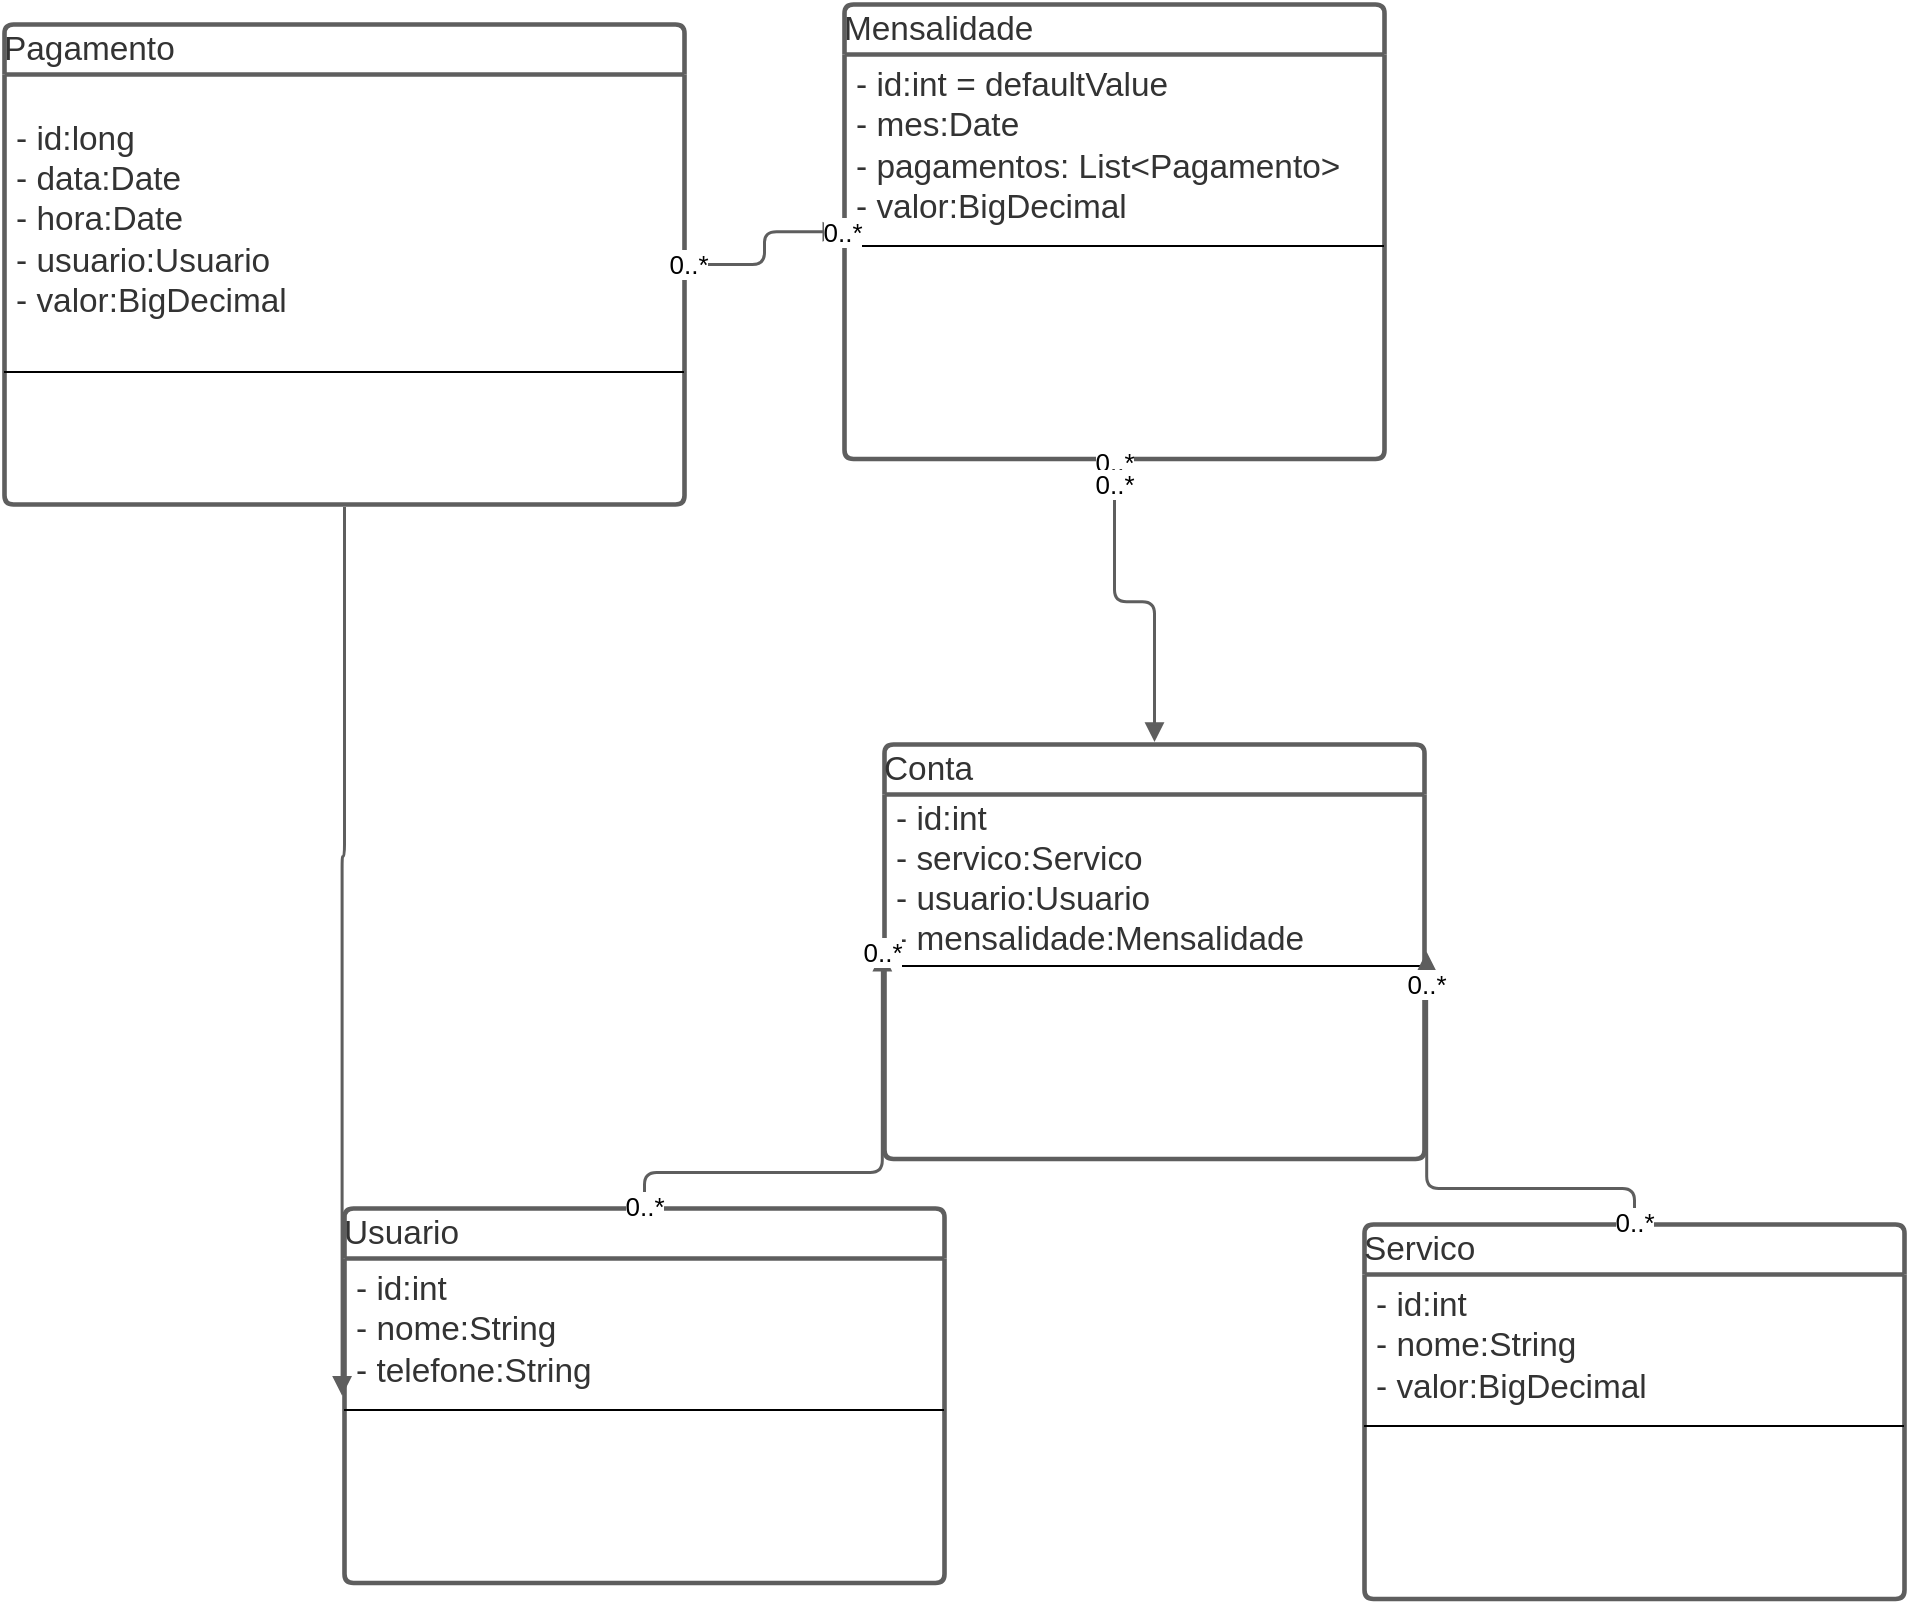 <mxfile version="14.4.6" type="github">
  <diagram id="C5RBs43oDa-KdzZeNtuy" name="Page-1">
    <mxGraphModel dx="1618" dy="2417" grid="1" gridSize="10" guides="1" tooltips="1" connect="1" arrows="1" fold="1" page="1" pageScale="1" pageWidth="827" pageHeight="1169" math="0" shadow="0">
      <root>
        <mxCell id="WIyWlLk6GJQsqaUBKTNV-0" />
        <mxCell id="WIyWlLk6GJQsqaUBKTNV-1" parent="WIyWlLk6GJQsqaUBKTNV-0" />
        <UserObject label="" lucidchartObjectId="m~5buMDPWhfM" id="6CLfu5O3llIRonwA3SgG-70">
          <mxCell style="html=1;overflow=block;blockSpacing=1;whiteSpace=wrap;strokeColor=none;fillColor=none;whiteSpace=wrap;fontSize=13;spacing=0;strokeOpacity=100;rounded=1;absoluteArcSize=1;arcSize=9;strokeWidth=2.3;" vertex="1" parent="WIyWlLk6GJQsqaUBKTNV-1">
            <mxGeometry x="856" width="180" height="45" as="geometry" />
          </mxCell>
        </UserObject>
        <mxCell id="6CLfu5O3llIRonwA3SgG-71" value="Conta" style="html=1;overflow=block;blockSpacing=1;whiteSpace=wrap;swimlane;childLayout=stackLayout;horizontal=1;horizontalStack=0;resizeParent=1;resizeParentMax=0;resizeLast=0;collapsible=0;fontStyle=0;marginBottom=0;swimlaneFillColor=#ffffff;startSize=25;whiteSpace=wrap;fontSize=16.7;fontColor=#333333;whiteSpace=wrap;align=left;spacing=0;strokeColor=#5e5e5e;strokeOpacity=100;rounded=1;absoluteArcSize=1;arcSize=9;strokeWidth=2.3;" vertex="1" parent="WIyWlLk6GJQsqaUBKTNV-1">
          <mxGeometry x="580" y="300" width="270" height="207.25" as="geometry" />
        </mxCell>
        <mxCell id="6CLfu5O3llIRonwA3SgG-72" value="- id:int&#xa;- servico:Servico&#xa;- usuario:Usuario&#xa;- mensalidade:Mensalidade" style="part=1;html=1;whiteSpace=wrap;resizeHeight=0;strokeColor=none;fillColor=none;align=left;verticalAlign=middle;spacingLeft=4;spacingRight=4;overflow=hidden;rotatable=0;points=[[0,0.5],[1,0.5]];portConstraint=eastwest;swimlaneFillColor=#ffffff;strokeOpacity=100;fontSize=16.7;fontColor=#333333;" vertex="1" parent="6CLfu5O3llIRonwA3SgG-71">
          <mxGeometry y="25" width="270" height="82" as="geometry" />
        </mxCell>
        <mxCell id="6CLfu5O3llIRonwA3SgG-73" value="" style="line;strokeWidth=1;fillColor=none;align=left;verticalAlign=middle;spacingTop=-1;spacingLeft=3;spacingRight=3;rotatable=0;labelPosition=right;points=[];portConstraint=eastwest;" vertex="1" parent="6CLfu5O3llIRonwA3SgG-71">
          <mxGeometry y="107" width="270" height="8" as="geometry" />
        </mxCell>
        <mxCell id="6CLfu5O3llIRonwA3SgG-74" value="" style="part=1;html=1;whiteSpace=wrap;resizeHeight=0;strokeColor=none;fillColor=none;align=left;verticalAlign=middle;spacingLeft=4;spacingRight=4;overflow=hidden;rotatable=0;points=[[0,0.5],[1,0.5]];portConstraint=eastwest;swimlaneFillColor=#ffffff;strokeOpacity=100;fontSize=13;" vertex="1" parent="6CLfu5O3llIRonwA3SgG-71">
          <mxGeometry y="115" width="270" height="92.25" as="geometry" />
        </mxCell>
        <mxCell id="6CLfu5O3llIRonwA3SgG-75" value="Servico" style="html=1;overflow=block;blockSpacing=1;whiteSpace=wrap;swimlane;childLayout=stackLayout;horizontal=1;horizontalStack=0;resizeParent=1;resizeParentMax=0;resizeLast=0;collapsible=0;fontStyle=0;marginBottom=0;swimlaneFillColor=#ffffff;startSize=25;whiteSpace=wrap;fontSize=16.7;fontColor=#333333;whiteSpace=wrap;align=left;spacing=0;strokeColor=#5e5e5e;strokeOpacity=100;rounded=1;absoluteArcSize=1;arcSize=9;strokeWidth=2.3;" vertex="1" parent="WIyWlLk6GJQsqaUBKTNV-1">
          <mxGeometry x="820" y="540" width="270" height="187.25" as="geometry" />
        </mxCell>
        <mxCell id="6CLfu5O3llIRonwA3SgG-76" value="- id:int&#xa;- nome:String&#xa;- valor:BigDecimal" style="part=1;html=1;whiteSpace=wrap;resizeHeight=0;strokeColor=none;fillColor=none;align=left;verticalAlign=middle;spacingLeft=4;spacingRight=4;overflow=hidden;rotatable=0;points=[[0,0.5],[1,0.5]];portConstraint=eastwest;swimlaneFillColor=#ffffff;strokeOpacity=100;fontSize=16.7;fontColor=#333333;" vertex="1" parent="6CLfu5O3llIRonwA3SgG-75">
          <mxGeometry y="25" width="270" height="72" as="geometry" />
        </mxCell>
        <mxCell id="6CLfu5O3llIRonwA3SgG-77" value="" style="line;strokeWidth=1;fillColor=none;align=left;verticalAlign=middle;spacingTop=-1;spacingLeft=3;spacingRight=3;rotatable=0;labelPosition=right;points=[];portConstraint=eastwest;" vertex="1" parent="6CLfu5O3llIRonwA3SgG-75">
          <mxGeometry y="97" width="270" height="8" as="geometry" />
        </mxCell>
        <mxCell id="6CLfu5O3llIRonwA3SgG-78" value="" style="part=1;html=1;whiteSpace=wrap;resizeHeight=0;strokeColor=none;fillColor=none;align=left;verticalAlign=middle;spacingLeft=4;spacingRight=4;overflow=hidden;rotatable=0;points=[[0,0.5],[1,0.5]];portConstraint=eastwest;swimlaneFillColor=#ffffff;strokeOpacity=100;fontSize=13;" vertex="1" parent="6CLfu5O3llIRonwA3SgG-75">
          <mxGeometry y="105" width="270" height="82.25" as="geometry" />
        </mxCell>
        <mxCell id="6CLfu5O3llIRonwA3SgG-79" value="Usuario" style="html=1;overflow=block;blockSpacing=1;whiteSpace=wrap;swimlane;childLayout=stackLayout;horizontal=1;horizontalStack=0;resizeParent=1;resizeParentMax=0;resizeLast=0;collapsible=0;fontStyle=0;marginBottom=0;swimlaneFillColor=#ffffff;startSize=25;whiteSpace=wrap;fontSize=16.7;fontColor=#333333;whiteSpace=wrap;align=left;spacing=0;strokeColor=#5e5e5e;strokeOpacity=100;rounded=1;absoluteArcSize=1;arcSize=9;strokeWidth=2.3;" vertex="1" parent="WIyWlLk6GJQsqaUBKTNV-1">
          <mxGeometry x="310" y="532" width="300" height="187.25" as="geometry" />
        </mxCell>
        <mxCell id="6CLfu5O3llIRonwA3SgG-80" value="- id:int&#xa;- nome:String&#xa;- telefone:String" style="part=1;html=1;whiteSpace=wrap;resizeHeight=0;strokeColor=none;fillColor=none;align=left;verticalAlign=middle;spacingLeft=4;spacingRight=4;overflow=hidden;rotatable=0;points=[[0,0.5],[1,0.5]];portConstraint=eastwest;swimlaneFillColor=#ffffff;strokeOpacity=100;fontSize=16.7;fontColor=#333333;" vertex="1" parent="6CLfu5O3llIRonwA3SgG-79">
          <mxGeometry y="25" width="300" height="72" as="geometry" />
        </mxCell>
        <mxCell id="6CLfu5O3llIRonwA3SgG-81" value="" style="line;strokeWidth=1;fillColor=none;align=left;verticalAlign=middle;spacingTop=-1;spacingLeft=3;spacingRight=3;rotatable=0;labelPosition=right;points=[];portConstraint=eastwest;" vertex="1" parent="6CLfu5O3llIRonwA3SgG-79">
          <mxGeometry y="97" width="300" height="8" as="geometry" />
        </mxCell>
        <mxCell id="6CLfu5O3llIRonwA3SgG-82" value="" style="part=1;html=1;whiteSpace=wrap;resizeHeight=0;strokeColor=none;fillColor=none;align=left;verticalAlign=middle;spacingLeft=4;spacingRight=4;overflow=hidden;rotatable=0;points=[[0,0.5],[1,0.5]];portConstraint=eastwest;swimlaneFillColor=#ffffff;strokeOpacity=100;fontSize=13;" vertex="1" parent="6CLfu5O3llIRonwA3SgG-79">
          <mxGeometry y="105" width="300" height="82.25" as="geometry" />
        </mxCell>
        <mxCell id="6CLfu5O3llIRonwA3SgG-83" value="Pagamento" style="html=1;overflow=block;blockSpacing=1;whiteSpace=wrap;swimlane;childLayout=stackLayout;horizontal=1;horizontalStack=0;resizeParent=1;resizeParentMax=0;resizeLast=0;collapsible=0;fontStyle=0;marginBottom=0;swimlaneFillColor=#ffffff;startSize=25;whiteSpace=wrap;fontSize=16.7;fontColor=#333333;whiteSpace=wrap;align=left;spacing=0;strokeColor=#5e5e5e;strokeOpacity=100;rounded=1;absoluteArcSize=1;arcSize=9;strokeWidth=2.3;" vertex="1" parent="WIyWlLk6GJQsqaUBKTNV-1">
          <mxGeometry x="140" y="-60" width="340" height="240" as="geometry" />
        </mxCell>
        <mxCell id="6CLfu5O3llIRonwA3SgG-84" value="- id:long&#xa;- data:Date&#xa;- hora:Date&#xa;- usuario:Usuario&#xa;- valor:BigDecimal" style="part=1;html=1;whiteSpace=wrap;resizeHeight=0;strokeColor=none;fillColor=none;align=left;verticalAlign=middle;spacingLeft=4;spacingRight=4;overflow=hidden;rotatable=0;points=[[0,0.5],[1,0.5]];portConstraint=eastwest;swimlaneFillColor=#ffffff;strokeOpacity=100;fontSize=16.7;fontColor=#333333;" vertex="1" parent="6CLfu5O3llIRonwA3SgG-83">
          <mxGeometry y="25" width="340" height="145" as="geometry" />
        </mxCell>
        <mxCell id="6CLfu5O3llIRonwA3SgG-85" value="" style="line;strokeWidth=1;fillColor=none;align=left;verticalAlign=middle;spacingTop=-1;spacingLeft=3;spacingRight=3;rotatable=0;labelPosition=right;points=[];portConstraint=eastwest;" vertex="1" parent="6CLfu5O3llIRonwA3SgG-83">
          <mxGeometry y="170" width="340" height="8" as="geometry" />
        </mxCell>
        <mxCell id="6CLfu5O3llIRonwA3SgG-86" value="" style="part=1;html=1;whiteSpace=wrap;resizeHeight=0;strokeColor=none;fillColor=none;align=left;verticalAlign=middle;spacingLeft=4;spacingRight=4;overflow=hidden;rotatable=0;points=[[0,0.5],[1,0.5]];portConstraint=eastwest;swimlaneFillColor=#ffffff;strokeOpacity=100;fontSize=13;" vertex="1" parent="6CLfu5O3llIRonwA3SgG-83">
          <mxGeometry y="178" width="340" height="62" as="geometry" />
        </mxCell>
        <UserObject label="" lucidchartObjectId="~5UbCT8OLK2U" id="6CLfu5O3llIRonwA3SgG-87">
          <mxCell style="html=1;jettySize=18;whiteSpace=wrap;fontSize=13;strokeColor=#5E5E5E;strokeWidth=1.5;rounded=1;arcSize=12;edgeStyle=orthogonalEdgeStyle;startArrow=none;;endArrow=block;endFill=1;;exitX=0.5;exitY=-0.007;exitPerimeter=0;entryX=-0.004;entryY=0.5;entryPerimeter=0;" edge="1" parent="WIyWlLk6GJQsqaUBKTNV-1" source="6CLfu5O3llIRonwA3SgG-79" target="6CLfu5O3llIRonwA3SgG-71">
            <mxGeometry width="100" height="100" relative="1" as="geometry">
              <Array as="points" />
            </mxGeometry>
          </mxCell>
        </UserObject>
        <mxCell id="6CLfu5O3llIRonwA3SgG-88" value="0..*" style="text;html=1;resizable=0;labelBackgroundColor=#ffffff;align=center;verticalAlign=middle;;fontSize=13;" vertex="1" parent="6CLfu5O3llIRonwA3SgG-87">
          <mxGeometry x="-1" relative="1" as="geometry" />
        </mxCell>
        <mxCell id="6CLfu5O3llIRonwA3SgG-89" value="0..*" style="text;html=1;resizable=0;labelBackgroundColor=#ffffff;align=center;verticalAlign=middle;;fontSize=13;" vertex="1" parent="6CLfu5O3llIRonwA3SgG-87">
          <mxGeometry x="1" relative="1" as="geometry" />
        </mxCell>
        <UserObject label="" lucidchartObjectId="r6UbzXzOfj7q" id="6CLfu5O3llIRonwA3SgG-90">
          <mxCell style="html=1;jettySize=18;whiteSpace=wrap;fontSize=13;strokeColor=#5E5E5E;strokeWidth=1.5;rounded=1;arcSize=12;edgeStyle=orthogonalEdgeStyle;startArrow=none;;endArrow=block;endFill=1;;exitX=0.5;exitY=-0.007;exitPerimeter=0;entryX=1.004;entryY=0.5;entryPerimeter=0;" edge="1" parent="WIyWlLk6GJQsqaUBKTNV-1" source="6CLfu5O3llIRonwA3SgG-75" target="6CLfu5O3llIRonwA3SgG-71">
            <mxGeometry width="100" height="100" relative="1" as="geometry">
              <Array as="points" />
            </mxGeometry>
          </mxCell>
        </UserObject>
        <mxCell id="6CLfu5O3llIRonwA3SgG-91" value="0..*" style="text;html=1;resizable=0;labelBackgroundColor=#ffffff;align=center;verticalAlign=middle;;fontSize=13;" vertex="1" parent="6CLfu5O3llIRonwA3SgG-90">
          <mxGeometry x="-1" relative="1" as="geometry" />
        </mxCell>
        <mxCell id="6CLfu5O3llIRonwA3SgG-92" value="0..*" style="text;html=1;resizable=0;labelBackgroundColor=#ffffff;align=center;verticalAlign=middle;;fontSize=13;" vertex="1" parent="6CLfu5O3llIRonwA3SgG-90">
          <mxGeometry x="0.863" relative="1" as="geometry" />
        </mxCell>
        <mxCell id="6CLfu5O3llIRonwA3SgG-93" value="Mensalidade" style="html=1;overflow=block;blockSpacing=1;whiteSpace=wrap;swimlane;childLayout=stackLayout;horizontal=1;horizontalStack=0;resizeParent=1;resizeParentMax=0;resizeLast=0;collapsible=0;fontStyle=0;marginBottom=0;swimlaneFillColor=#ffffff;startSize=25;whiteSpace=wrap;fontSize=16.7;fontColor=#333333;whiteSpace=wrap;align=left;spacing=0;strokeColor=#5e5e5e;strokeOpacity=100;rounded=1;absoluteArcSize=1;arcSize=9;strokeWidth=2.3;" vertex="1" parent="WIyWlLk6GJQsqaUBKTNV-1">
          <mxGeometry x="560" y="-70" width="270" height="227.25" as="geometry" />
        </mxCell>
        <mxCell id="6CLfu5O3llIRonwA3SgG-94" value="- id:int = defaultValue&#xa;- mes:Date&#xa;- pagamentos: List&amp;lt;Pagamento&amp;gt;&#xa;- valor:BigDecimal" style="part=1;html=1;whiteSpace=wrap;resizeHeight=0;strokeColor=none;fillColor=none;align=left;verticalAlign=middle;spacingLeft=4;spacingRight=4;overflow=hidden;rotatable=0;points=[[0,0.5],[1,0.5]];portConstraint=eastwest;swimlaneFillColor=#ffffff;strokeOpacity=100;fontSize=16.7;fontColor=#333333;" vertex="1" parent="6CLfu5O3llIRonwA3SgG-93">
          <mxGeometry y="25" width="270" height="92" as="geometry" />
        </mxCell>
        <mxCell id="6CLfu5O3llIRonwA3SgG-95" value="" style="line;strokeWidth=1;fillColor=none;align=left;verticalAlign=middle;spacingTop=-1;spacingLeft=3;spacingRight=3;rotatable=0;labelPosition=right;points=[];portConstraint=eastwest;" vertex="1" parent="6CLfu5O3llIRonwA3SgG-93">
          <mxGeometry y="117" width="270" height="8" as="geometry" />
        </mxCell>
        <mxCell id="6CLfu5O3llIRonwA3SgG-96" value="" style="part=1;html=1;whiteSpace=wrap;resizeHeight=0;strokeColor=none;fillColor=none;align=left;verticalAlign=middle;spacingLeft=4;spacingRight=4;overflow=hidden;rotatable=0;points=[[0,0.5],[1,0.5]];portConstraint=eastwest;swimlaneFillColor=#ffffff;strokeOpacity=100;fontSize=13;" vertex="1" parent="6CLfu5O3llIRonwA3SgG-93">
          <mxGeometry y="125" width="270" height="102.25" as="geometry" />
        </mxCell>
        <UserObject label="" lucidchartObjectId="O8Ubi7JG_Lh0" id="6CLfu5O3llIRonwA3SgG-97">
          <mxCell style="html=1;jettySize=18;whiteSpace=wrap;fontSize=13;strokeColor=#5E5E5E;strokeWidth=1.5;rounded=1;arcSize=12;edgeStyle=orthogonalEdgeStyle;startArrow=block;startFill=1;;endArrow=none;;exitX=0.5;exitY=-0.006;exitPerimeter=0;entryX=0.5;entryY=1.006;entryPerimeter=0;" edge="1" parent="WIyWlLk6GJQsqaUBKTNV-1" source="6CLfu5O3llIRonwA3SgG-71" target="6CLfu5O3llIRonwA3SgG-93">
            <mxGeometry width="100" height="100" relative="1" as="geometry">
              <Array as="points" />
            </mxGeometry>
          </mxCell>
        </UserObject>
        <UserObject label="" lucidchartObjectId="Q8UbUqTwCDrm" id="6CLfu5O3llIRonwA3SgG-98">
          <mxCell style="html=1;jettySize=18;whiteSpace=wrap;fontSize=13;strokeColor=#5E5E5E;strokeWidth=1.5;rounded=1;arcSize=12;edgeStyle=orthogonalEdgeStyle;startArrow=none;;endArrow=block;endFill=1;;exitX=1.004;exitY=0.5;exitPerimeter=0;entryX=-0.004;entryY=0.5;entryPerimeter=0;" edge="1" parent="WIyWlLk6GJQsqaUBKTNV-1" source="6CLfu5O3llIRonwA3SgG-83" target="6CLfu5O3llIRonwA3SgG-93">
            <mxGeometry width="100" height="100" relative="1" as="geometry">
              <Array as="points" />
            </mxGeometry>
          </mxCell>
        </UserObject>
        <mxCell id="6CLfu5O3llIRonwA3SgG-99" value="0..*" style="text;html=1;resizable=0;labelBackgroundColor=#ffffff;align=center;verticalAlign=middle;;fontSize=13;" vertex="1" parent="6CLfu5O3llIRonwA3SgG-98">
          <mxGeometry x="-1" relative="1" as="geometry" />
        </mxCell>
        <mxCell id="6CLfu5O3llIRonwA3SgG-100" value="0..*" style="text;html=1;resizable=0;labelBackgroundColor=#ffffff;align=center;verticalAlign=middle;;fontSize=13;" vertex="1" parent="6CLfu5O3llIRonwA3SgG-98">
          <mxGeometry x="1" relative="1" as="geometry" />
        </mxCell>
        <UserObject label="" lucidchartObjectId="5oVbcabfHahg" id="6CLfu5O3llIRonwA3SgG-101">
          <mxCell style="html=1;jettySize=18;whiteSpace=wrap;fontSize=13;strokeColor=#5E5E5E;strokeWidth=1.5;rounded=1;arcSize=12;edgeStyle=orthogonalEdgeStyle;startArrow=none;;endArrow=block;endFill=1;;exitX=0.5;exitY=1.005;exitPerimeter=0;entryX=-0.004;entryY=0.5;entryPerimeter=0;" edge="1" parent="WIyWlLk6GJQsqaUBKTNV-1" source="6CLfu5O3llIRonwA3SgG-83" target="6CLfu5O3llIRonwA3SgG-79">
            <mxGeometry width="100" height="100" relative="1" as="geometry">
              <Array as="points" />
            </mxGeometry>
          </mxCell>
        </UserObject>
        <UserObject label="" lucidchartObjectId="hvVbMuhwRi4e" id="6CLfu5O3llIRonwA3SgG-102">
          <mxCell style="html=1;jettySize=18;whiteSpace=wrap;fontSize=13;strokeColor=#5E5E5E;strokeWidth=1.5;rounded=1;arcSize=12;edgeStyle=orthogonalEdgeStyle;startArrow=none;;endArrow=block;endFill=1;;exitX=0.5;exitY=1.006;exitPerimeter=0;" edge="1" parent="WIyWlLk6GJQsqaUBKTNV-1" source="6CLfu5O3llIRonwA3SgG-93">
            <mxGeometry width="100" height="100" relative="1" as="geometry">
              <Array as="points" />
              <mxPoint x="695" y="170" as="targetPoint" />
            </mxGeometry>
          </mxCell>
        </UserObject>
        <mxCell id="6CLfu5O3llIRonwA3SgG-103" value="0..*" style="text;html=1;resizable=0;labelBackgroundColor=#ffffff;align=center;verticalAlign=middle;;fontSize=13;" vertex="1" parent="6CLfu5O3llIRonwA3SgG-102">
          <mxGeometry x="-1" relative="1" as="geometry" />
        </mxCell>
        <mxCell id="6CLfu5O3llIRonwA3SgG-104" value="0..*" style="text;html=1;resizable=0;labelBackgroundColor=#ffffff;align=center;verticalAlign=middle;;fontSize=13;" vertex="1" parent="6CLfu5O3llIRonwA3SgG-102">
          <mxGeometry x="1" relative="1" as="geometry" />
        </mxCell>
      </root>
    </mxGraphModel>
  </diagram>
</mxfile>
